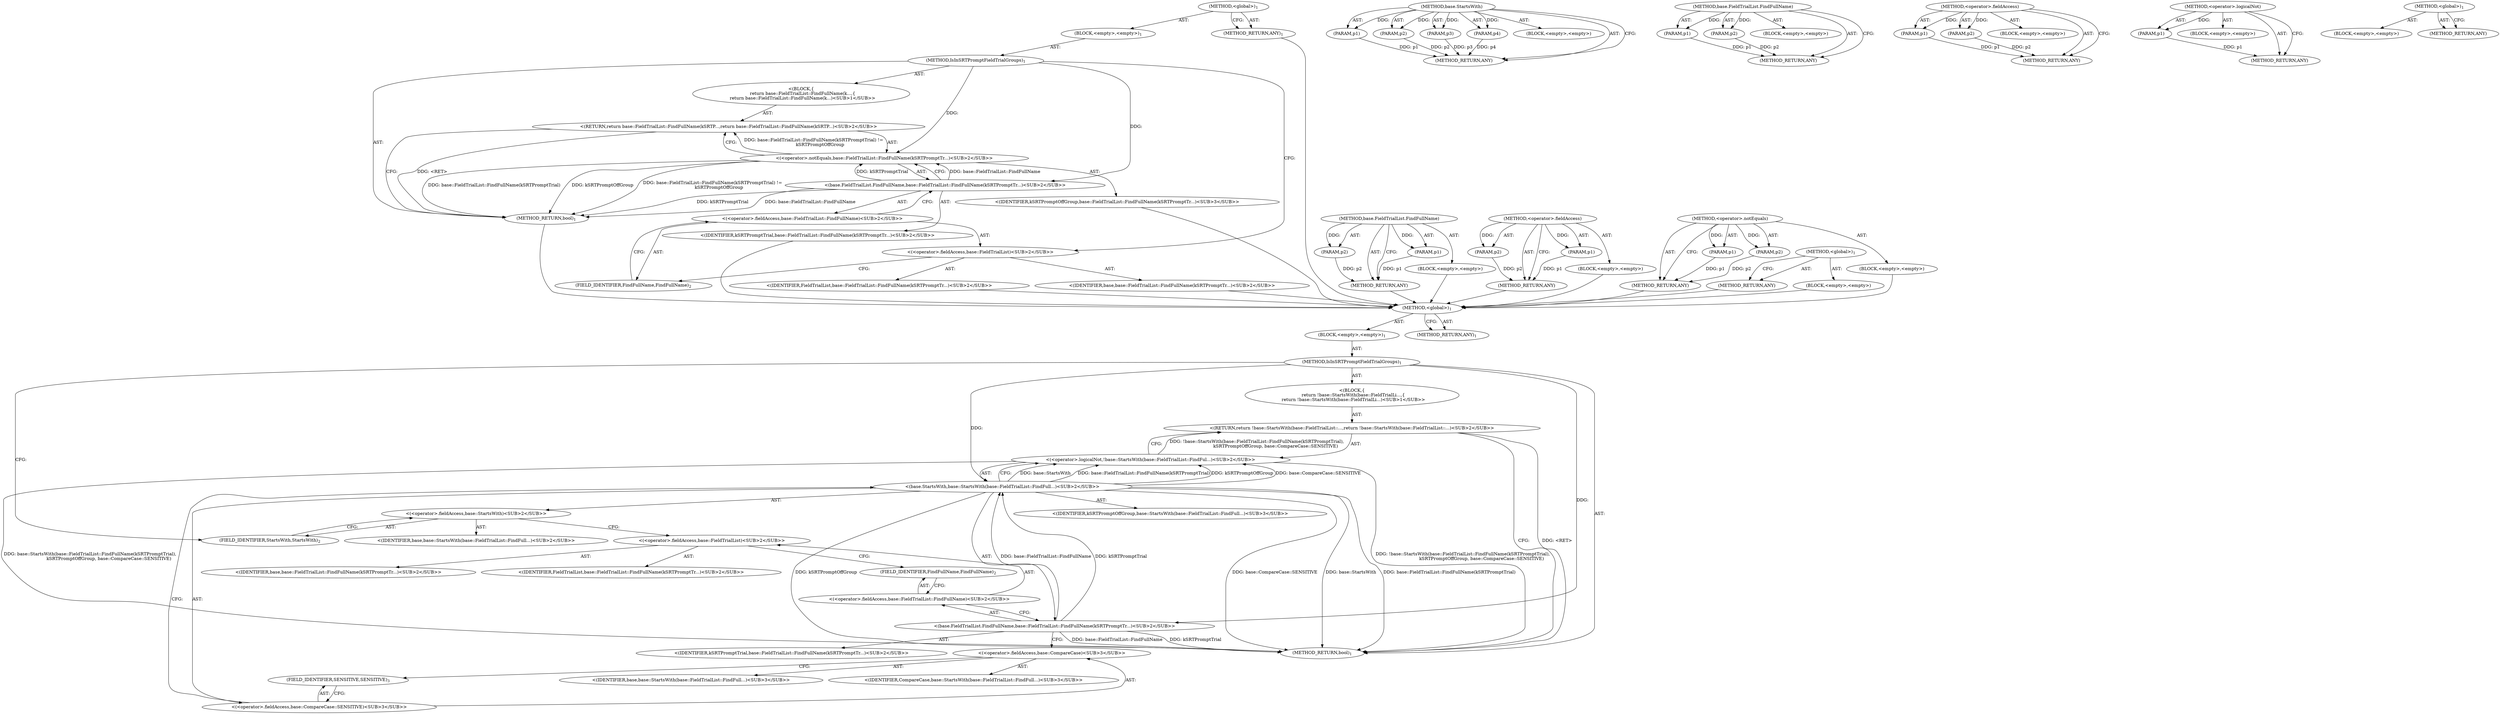 digraph "&lt;global&gt;" {
vulnerable_6 [label=<(METHOD,&lt;global&gt;)<SUB>1</SUB>>];
vulnerable_7 [label=<(BLOCK,&lt;empty&gt;,&lt;empty&gt;)<SUB>1</SUB>>];
vulnerable_8 [label=<(METHOD,IsInSRTPromptFieldTrialGroups)<SUB>1</SUB>>];
vulnerable_9 [label="<(BLOCK,{
  return base::FieldTrialList::FindFullName(k...,{
  return base::FieldTrialList::FindFullName(k...)<SUB>1</SUB>>"];
vulnerable_10 [label="<(RETURN,return base::FieldTrialList::FindFullName(kSRTP...,return base::FieldTrialList::FindFullName(kSRTP...)<SUB>2</SUB>>"];
vulnerable_11 [label="<(&lt;operator&gt;.notEquals,base::FieldTrialList::FindFullName(kSRTPromptTr...)<SUB>2</SUB>>"];
vulnerable_12 [label="<(base.FieldTrialList.FindFullName,base::FieldTrialList::FindFullName(kSRTPromptTr...)<SUB>2</SUB>>"];
vulnerable_13 [label="<(&lt;operator&gt;.fieldAccess,base::FieldTrialList::FindFullName)<SUB>2</SUB>>"];
vulnerable_14 [label="<(&lt;operator&gt;.fieldAccess,base::FieldTrialList)<SUB>2</SUB>>"];
vulnerable_15 [label="<(IDENTIFIER,base,base::FieldTrialList::FindFullName(kSRTPromptTr...)<SUB>2</SUB>>"];
vulnerable_16 [label="<(IDENTIFIER,FieldTrialList,base::FieldTrialList::FindFullName(kSRTPromptTr...)<SUB>2</SUB>>"];
vulnerable_17 [label=<(FIELD_IDENTIFIER,FindFullName,FindFullName)<SUB>2</SUB>>];
vulnerable_18 [label="<(IDENTIFIER,kSRTPromptTrial,base::FieldTrialList::FindFullName(kSRTPromptTr...)<SUB>2</SUB>>"];
vulnerable_19 [label="<(IDENTIFIER,kSRTPromptOffGroup,base::FieldTrialList::FindFullName(kSRTPromptTr...)<SUB>3</SUB>>"];
vulnerable_20 [label=<(METHOD_RETURN,bool)<SUB>1</SUB>>];
vulnerable_22 [label=<(METHOD_RETURN,ANY)<SUB>1</SUB>>];
vulnerable_44 [label=<(METHOD,base.FieldTrialList.FindFullName)>];
vulnerable_45 [label=<(PARAM,p1)>];
vulnerable_46 [label=<(PARAM,p2)>];
vulnerable_47 [label=<(BLOCK,&lt;empty&gt;,&lt;empty&gt;)>];
vulnerable_48 [label=<(METHOD_RETURN,ANY)>];
vulnerable_49 [label=<(METHOD,&lt;operator&gt;.fieldAccess)>];
vulnerable_50 [label=<(PARAM,p1)>];
vulnerable_51 [label=<(PARAM,p2)>];
vulnerable_52 [label=<(BLOCK,&lt;empty&gt;,&lt;empty&gt;)>];
vulnerable_53 [label=<(METHOD_RETURN,ANY)>];
vulnerable_39 [label=<(METHOD,&lt;operator&gt;.notEquals)>];
vulnerable_40 [label=<(PARAM,p1)>];
vulnerable_41 [label=<(PARAM,p2)>];
vulnerable_42 [label=<(BLOCK,&lt;empty&gt;,&lt;empty&gt;)>];
vulnerable_43 [label=<(METHOD_RETURN,ANY)>];
vulnerable_33 [label=<(METHOD,&lt;global&gt;)<SUB>1</SUB>>];
vulnerable_34 [label=<(BLOCK,&lt;empty&gt;,&lt;empty&gt;)>];
vulnerable_35 [label=<(METHOD_RETURN,ANY)>];
fixed_6 [label=<(METHOD,&lt;global&gt;)<SUB>1</SUB>>];
fixed_7 [label=<(BLOCK,&lt;empty&gt;,&lt;empty&gt;)<SUB>1</SUB>>];
fixed_8 [label=<(METHOD,IsInSRTPromptFieldTrialGroups)<SUB>1</SUB>>];
fixed_9 [label="<(BLOCK,{
  return !base::StartsWith(base::FieldTrialLi...,{
  return !base::StartsWith(base::FieldTrialLi...)<SUB>1</SUB>>"];
fixed_10 [label="<(RETURN,return !base::StartsWith(base::FieldTrialList::...,return !base::StartsWith(base::FieldTrialList::...)<SUB>2</SUB>>"];
fixed_11 [label="<(&lt;operator&gt;.logicalNot,!base::StartsWith(base::FieldTrialList::FindFul...)<SUB>2</SUB>>"];
fixed_12 [label="<(base.StartsWith,base::StartsWith(base::FieldTrialList::FindFull...)<SUB>2</SUB>>"];
fixed_13 [label="<(&lt;operator&gt;.fieldAccess,base::StartsWith)<SUB>2</SUB>>"];
fixed_14 [label="<(IDENTIFIER,base,base::StartsWith(base::FieldTrialList::FindFull...)<SUB>2</SUB>>"];
fixed_15 [label=<(FIELD_IDENTIFIER,StartsWith,StartsWith)<SUB>2</SUB>>];
fixed_16 [label="<(base.FieldTrialList.FindFullName,base::FieldTrialList::FindFullName(kSRTPromptTr...)<SUB>2</SUB>>"];
fixed_17 [label="<(&lt;operator&gt;.fieldAccess,base::FieldTrialList::FindFullName)<SUB>2</SUB>>"];
fixed_18 [label="<(&lt;operator&gt;.fieldAccess,base::FieldTrialList)<SUB>2</SUB>>"];
fixed_19 [label="<(IDENTIFIER,base,base::FieldTrialList::FindFullName(kSRTPromptTr...)<SUB>2</SUB>>"];
fixed_20 [label="<(IDENTIFIER,FieldTrialList,base::FieldTrialList::FindFullName(kSRTPromptTr...)<SUB>2</SUB>>"];
fixed_21 [label=<(FIELD_IDENTIFIER,FindFullName,FindFullName)<SUB>2</SUB>>];
fixed_22 [label="<(IDENTIFIER,kSRTPromptTrial,base::FieldTrialList::FindFullName(kSRTPromptTr...)<SUB>2</SUB>>"];
fixed_23 [label="<(IDENTIFIER,kSRTPromptOffGroup,base::StartsWith(base::FieldTrialList::FindFull...)<SUB>3</SUB>>"];
fixed_24 [label="<(&lt;operator&gt;.fieldAccess,base::CompareCase::SENSITIVE)<SUB>3</SUB>>"];
fixed_25 [label="<(&lt;operator&gt;.fieldAccess,base::CompareCase)<SUB>3</SUB>>"];
fixed_26 [label="<(IDENTIFIER,base,base::StartsWith(base::FieldTrialList::FindFull...)<SUB>3</SUB>>"];
fixed_27 [label="<(IDENTIFIER,CompareCase,base::StartsWith(base::FieldTrialList::FindFull...)<SUB>3</SUB>>"];
fixed_28 [label=<(FIELD_IDENTIFIER,SENSITIVE,SENSITIVE)<SUB>3</SUB>>];
fixed_29 [label=<(METHOD_RETURN,bool)<SUB>1</SUB>>];
fixed_31 [label=<(METHOD_RETURN,ANY)<SUB>1</SUB>>];
fixed_56 [label=<(METHOD,base.StartsWith)>];
fixed_57 [label=<(PARAM,p1)>];
fixed_58 [label=<(PARAM,p2)>];
fixed_59 [label=<(PARAM,p3)>];
fixed_60 [label=<(PARAM,p4)>];
fixed_61 [label=<(BLOCK,&lt;empty&gt;,&lt;empty&gt;)>];
fixed_62 [label=<(METHOD_RETURN,ANY)>];
fixed_68 [label=<(METHOD,base.FieldTrialList.FindFullName)>];
fixed_69 [label=<(PARAM,p1)>];
fixed_70 [label=<(PARAM,p2)>];
fixed_71 [label=<(BLOCK,&lt;empty&gt;,&lt;empty&gt;)>];
fixed_72 [label=<(METHOD_RETURN,ANY)>];
fixed_63 [label=<(METHOD,&lt;operator&gt;.fieldAccess)>];
fixed_64 [label=<(PARAM,p1)>];
fixed_65 [label=<(PARAM,p2)>];
fixed_66 [label=<(BLOCK,&lt;empty&gt;,&lt;empty&gt;)>];
fixed_67 [label=<(METHOD_RETURN,ANY)>];
fixed_52 [label=<(METHOD,&lt;operator&gt;.logicalNot)>];
fixed_53 [label=<(PARAM,p1)>];
fixed_54 [label=<(BLOCK,&lt;empty&gt;,&lt;empty&gt;)>];
fixed_55 [label=<(METHOD_RETURN,ANY)>];
fixed_46 [label=<(METHOD,&lt;global&gt;)<SUB>1</SUB>>];
fixed_47 [label=<(BLOCK,&lt;empty&gt;,&lt;empty&gt;)>];
fixed_48 [label=<(METHOD_RETURN,ANY)>];
vulnerable_6 -> vulnerable_7  [key=0, label="AST: "];
vulnerable_6 -> vulnerable_22  [key=0, label="AST: "];
vulnerable_6 -> vulnerable_22  [key=1, label="CFG: "];
vulnerable_7 -> vulnerable_8  [key=0, label="AST: "];
vulnerable_8 -> vulnerable_9  [key=0, label="AST: "];
vulnerable_8 -> vulnerable_20  [key=0, label="AST: "];
vulnerable_8 -> vulnerable_14  [key=0, label="CFG: "];
vulnerable_8 -> vulnerable_11  [key=0, label="DDG: "];
vulnerable_8 -> vulnerable_12  [key=0, label="DDG: "];
vulnerable_9 -> vulnerable_10  [key=0, label="AST: "];
vulnerable_10 -> vulnerable_11  [key=0, label="AST: "];
vulnerable_10 -> vulnerable_20  [key=0, label="CFG: "];
vulnerable_10 -> vulnerable_20  [key=1, label="DDG: &lt;RET&gt;"];
vulnerable_11 -> vulnerable_12  [key=0, label="AST: "];
vulnerable_11 -> vulnerable_19  [key=0, label="AST: "];
vulnerable_11 -> vulnerable_10  [key=0, label="CFG: "];
vulnerable_11 -> vulnerable_10  [key=1, label="DDG: base::FieldTrialList::FindFullName(kSRTPromptTrial) !=
         kSRTPromptOffGroup"];
vulnerable_11 -> vulnerable_20  [key=0, label="DDG: base::FieldTrialList::FindFullName(kSRTPromptTrial)"];
vulnerable_11 -> vulnerable_20  [key=1, label="DDG: kSRTPromptOffGroup"];
vulnerable_11 -> vulnerable_20  [key=2, label="DDG: base::FieldTrialList::FindFullName(kSRTPromptTrial) !=
         kSRTPromptOffGroup"];
vulnerable_12 -> vulnerable_13  [key=0, label="AST: "];
vulnerable_12 -> vulnerable_18  [key=0, label="AST: "];
vulnerable_12 -> vulnerable_11  [key=0, label="CFG: "];
vulnerable_12 -> vulnerable_11  [key=1, label="DDG: base::FieldTrialList::FindFullName"];
vulnerable_12 -> vulnerable_11  [key=2, label="DDG: kSRTPromptTrial"];
vulnerable_12 -> vulnerable_20  [key=0, label="DDG: base::FieldTrialList::FindFullName"];
vulnerable_12 -> vulnerable_20  [key=1, label="DDG: kSRTPromptTrial"];
vulnerable_13 -> vulnerable_14  [key=0, label="AST: "];
vulnerable_13 -> vulnerable_17  [key=0, label="AST: "];
vulnerable_13 -> vulnerable_12  [key=0, label="CFG: "];
vulnerable_14 -> vulnerable_15  [key=0, label="AST: "];
vulnerable_14 -> vulnerable_16  [key=0, label="AST: "];
vulnerable_14 -> vulnerable_17  [key=0, label="CFG: "];
vulnerable_15 -> fixed_6  [key=0];
vulnerable_16 -> fixed_6  [key=0];
vulnerable_17 -> vulnerable_13  [key=0, label="CFG: "];
vulnerable_18 -> fixed_6  [key=0];
vulnerable_19 -> fixed_6  [key=0];
vulnerable_20 -> fixed_6  [key=0];
vulnerable_22 -> fixed_6  [key=0];
vulnerable_44 -> vulnerable_45  [key=0, label="AST: "];
vulnerable_44 -> vulnerable_45  [key=1, label="DDG: "];
vulnerable_44 -> vulnerable_47  [key=0, label="AST: "];
vulnerable_44 -> vulnerable_46  [key=0, label="AST: "];
vulnerable_44 -> vulnerable_46  [key=1, label="DDG: "];
vulnerable_44 -> vulnerable_48  [key=0, label="AST: "];
vulnerable_44 -> vulnerable_48  [key=1, label="CFG: "];
vulnerable_45 -> vulnerable_48  [key=0, label="DDG: p1"];
vulnerable_46 -> vulnerable_48  [key=0, label="DDG: p2"];
vulnerable_47 -> fixed_6  [key=0];
vulnerable_48 -> fixed_6  [key=0];
vulnerable_49 -> vulnerable_50  [key=0, label="AST: "];
vulnerable_49 -> vulnerable_50  [key=1, label="DDG: "];
vulnerable_49 -> vulnerable_52  [key=0, label="AST: "];
vulnerable_49 -> vulnerable_51  [key=0, label="AST: "];
vulnerable_49 -> vulnerable_51  [key=1, label="DDG: "];
vulnerable_49 -> vulnerable_53  [key=0, label="AST: "];
vulnerable_49 -> vulnerable_53  [key=1, label="CFG: "];
vulnerable_50 -> vulnerable_53  [key=0, label="DDG: p1"];
vulnerable_51 -> vulnerable_53  [key=0, label="DDG: p2"];
vulnerable_52 -> fixed_6  [key=0];
vulnerable_53 -> fixed_6  [key=0];
vulnerable_39 -> vulnerable_40  [key=0, label="AST: "];
vulnerable_39 -> vulnerable_40  [key=1, label="DDG: "];
vulnerable_39 -> vulnerable_42  [key=0, label="AST: "];
vulnerable_39 -> vulnerable_41  [key=0, label="AST: "];
vulnerable_39 -> vulnerable_41  [key=1, label="DDG: "];
vulnerable_39 -> vulnerable_43  [key=0, label="AST: "];
vulnerable_39 -> vulnerable_43  [key=1, label="CFG: "];
vulnerable_40 -> vulnerable_43  [key=0, label="DDG: p1"];
vulnerable_41 -> vulnerable_43  [key=0, label="DDG: p2"];
vulnerable_42 -> fixed_6  [key=0];
vulnerable_43 -> fixed_6  [key=0];
vulnerable_33 -> vulnerable_34  [key=0, label="AST: "];
vulnerable_33 -> vulnerable_35  [key=0, label="AST: "];
vulnerable_33 -> vulnerable_35  [key=1, label="CFG: "];
vulnerable_34 -> fixed_6  [key=0];
vulnerable_35 -> fixed_6  [key=0];
fixed_6 -> fixed_7  [key=0, label="AST: "];
fixed_6 -> fixed_31  [key=0, label="AST: "];
fixed_6 -> fixed_31  [key=1, label="CFG: "];
fixed_7 -> fixed_8  [key=0, label="AST: "];
fixed_8 -> fixed_9  [key=0, label="AST: "];
fixed_8 -> fixed_29  [key=0, label="AST: "];
fixed_8 -> fixed_15  [key=0, label="CFG: "];
fixed_8 -> fixed_12  [key=0, label="DDG: "];
fixed_8 -> fixed_16  [key=0, label="DDG: "];
fixed_9 -> fixed_10  [key=0, label="AST: "];
fixed_10 -> fixed_11  [key=0, label="AST: "];
fixed_10 -> fixed_29  [key=0, label="CFG: "];
fixed_10 -> fixed_29  [key=1, label="DDG: &lt;RET&gt;"];
fixed_11 -> fixed_12  [key=0, label="AST: "];
fixed_11 -> fixed_10  [key=0, label="CFG: "];
fixed_11 -> fixed_10  [key=1, label="DDG: !base::StartsWith(base::FieldTrialList::FindFullName(kSRTPromptTrial),
                           kSRTPromptOffGroup, base::CompareCase::SENSITIVE)"];
fixed_11 -> fixed_29  [key=0, label="DDG: base::StartsWith(base::FieldTrialList::FindFullName(kSRTPromptTrial),
                           kSRTPromptOffGroup, base::CompareCase::SENSITIVE)"];
fixed_11 -> fixed_29  [key=1, label="DDG: !base::StartsWith(base::FieldTrialList::FindFullName(kSRTPromptTrial),
                           kSRTPromptOffGroup, base::CompareCase::SENSITIVE)"];
fixed_12 -> fixed_13  [key=0, label="AST: "];
fixed_12 -> fixed_16  [key=0, label="AST: "];
fixed_12 -> fixed_23  [key=0, label="AST: "];
fixed_12 -> fixed_24  [key=0, label="AST: "];
fixed_12 -> fixed_11  [key=0, label="CFG: "];
fixed_12 -> fixed_11  [key=1, label="DDG: base::StartsWith"];
fixed_12 -> fixed_11  [key=2, label="DDG: base::FieldTrialList::FindFullName(kSRTPromptTrial)"];
fixed_12 -> fixed_11  [key=3, label="DDG: kSRTPromptOffGroup"];
fixed_12 -> fixed_11  [key=4, label="DDG: base::CompareCase::SENSITIVE"];
fixed_12 -> fixed_29  [key=0, label="DDG: base::StartsWith"];
fixed_12 -> fixed_29  [key=1, label="DDG: base::FieldTrialList::FindFullName(kSRTPromptTrial)"];
fixed_12 -> fixed_29  [key=2, label="DDG: kSRTPromptOffGroup"];
fixed_12 -> fixed_29  [key=3, label="DDG: base::CompareCase::SENSITIVE"];
fixed_13 -> fixed_14  [key=0, label="AST: "];
fixed_13 -> fixed_15  [key=0, label="AST: "];
fixed_13 -> fixed_18  [key=0, label="CFG: "];
fixed_15 -> fixed_13  [key=0, label="CFG: "];
fixed_16 -> fixed_17  [key=0, label="AST: "];
fixed_16 -> fixed_22  [key=0, label="AST: "];
fixed_16 -> fixed_25  [key=0, label="CFG: "];
fixed_16 -> fixed_29  [key=0, label="DDG: base::FieldTrialList::FindFullName"];
fixed_16 -> fixed_29  [key=1, label="DDG: kSRTPromptTrial"];
fixed_16 -> fixed_12  [key=0, label="DDG: base::FieldTrialList::FindFullName"];
fixed_16 -> fixed_12  [key=1, label="DDG: kSRTPromptTrial"];
fixed_17 -> fixed_18  [key=0, label="AST: "];
fixed_17 -> fixed_21  [key=0, label="AST: "];
fixed_17 -> fixed_16  [key=0, label="CFG: "];
fixed_18 -> fixed_19  [key=0, label="AST: "];
fixed_18 -> fixed_20  [key=0, label="AST: "];
fixed_18 -> fixed_21  [key=0, label="CFG: "];
fixed_21 -> fixed_17  [key=0, label="CFG: "];
fixed_24 -> fixed_25  [key=0, label="AST: "];
fixed_24 -> fixed_28  [key=0, label="AST: "];
fixed_24 -> fixed_12  [key=0, label="CFG: "];
fixed_25 -> fixed_26  [key=0, label="AST: "];
fixed_25 -> fixed_27  [key=0, label="AST: "];
fixed_25 -> fixed_28  [key=0, label="CFG: "];
fixed_28 -> fixed_24  [key=0, label="CFG: "];
fixed_56 -> fixed_57  [key=0, label="AST: "];
fixed_56 -> fixed_57  [key=1, label="DDG: "];
fixed_56 -> fixed_61  [key=0, label="AST: "];
fixed_56 -> fixed_58  [key=0, label="AST: "];
fixed_56 -> fixed_58  [key=1, label="DDG: "];
fixed_56 -> fixed_62  [key=0, label="AST: "];
fixed_56 -> fixed_62  [key=1, label="CFG: "];
fixed_56 -> fixed_59  [key=0, label="AST: "];
fixed_56 -> fixed_59  [key=1, label="DDG: "];
fixed_56 -> fixed_60  [key=0, label="AST: "];
fixed_56 -> fixed_60  [key=1, label="DDG: "];
fixed_57 -> fixed_62  [key=0, label="DDG: p1"];
fixed_58 -> fixed_62  [key=0, label="DDG: p2"];
fixed_59 -> fixed_62  [key=0, label="DDG: p3"];
fixed_60 -> fixed_62  [key=0, label="DDG: p4"];
fixed_68 -> fixed_69  [key=0, label="AST: "];
fixed_68 -> fixed_69  [key=1, label="DDG: "];
fixed_68 -> fixed_71  [key=0, label="AST: "];
fixed_68 -> fixed_70  [key=0, label="AST: "];
fixed_68 -> fixed_70  [key=1, label="DDG: "];
fixed_68 -> fixed_72  [key=0, label="AST: "];
fixed_68 -> fixed_72  [key=1, label="CFG: "];
fixed_69 -> fixed_72  [key=0, label="DDG: p1"];
fixed_70 -> fixed_72  [key=0, label="DDG: p2"];
fixed_63 -> fixed_64  [key=0, label="AST: "];
fixed_63 -> fixed_64  [key=1, label="DDG: "];
fixed_63 -> fixed_66  [key=0, label="AST: "];
fixed_63 -> fixed_65  [key=0, label="AST: "];
fixed_63 -> fixed_65  [key=1, label="DDG: "];
fixed_63 -> fixed_67  [key=0, label="AST: "];
fixed_63 -> fixed_67  [key=1, label="CFG: "];
fixed_64 -> fixed_67  [key=0, label="DDG: p1"];
fixed_65 -> fixed_67  [key=0, label="DDG: p2"];
fixed_52 -> fixed_53  [key=0, label="AST: "];
fixed_52 -> fixed_53  [key=1, label="DDG: "];
fixed_52 -> fixed_54  [key=0, label="AST: "];
fixed_52 -> fixed_55  [key=0, label="AST: "];
fixed_52 -> fixed_55  [key=1, label="CFG: "];
fixed_53 -> fixed_55  [key=0, label="DDG: p1"];
fixed_46 -> fixed_47  [key=0, label="AST: "];
fixed_46 -> fixed_48  [key=0, label="AST: "];
fixed_46 -> fixed_48  [key=1, label="CFG: "];
}
